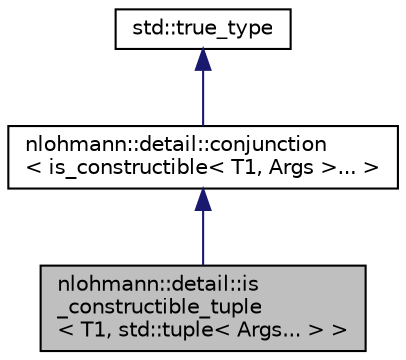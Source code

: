 digraph "nlohmann::detail::is_constructible_tuple&lt; T1, std::tuple&lt; Args... &gt; &gt;"
{
 // LATEX_PDF_SIZE
  edge [fontname="Helvetica",fontsize="10",labelfontname="Helvetica",labelfontsize="10"];
  node [fontname="Helvetica",fontsize="10",shape=record];
  Node1 [label="nlohmann::detail::is\l_constructible_tuple\l\< T1, std::tuple\< Args... \> \>",height=0.2,width=0.4,color="black", fillcolor="grey75", style="filled", fontcolor="black",tooltip=" "];
  Node2 -> Node1 [dir="back",color="midnightblue",fontsize="10",style="solid",fontname="Helvetica"];
  Node2 [label="nlohmann::detail::conjunction\l\< is_constructible\< T1, Args \>... \>",height=0.2,width=0.4,color="black", fillcolor="white", style="filled",URL="$structnlohmann_1_1detail_1_1conjunction.html",tooltip=" "];
  Node3 -> Node2 [dir="back",color="midnightblue",fontsize="10",style="solid",fontname="Helvetica"];
  Node3 [label="std::true_type",height=0.2,width=0.4,color="black", fillcolor="white", style="filled",tooltip=" "];
}
